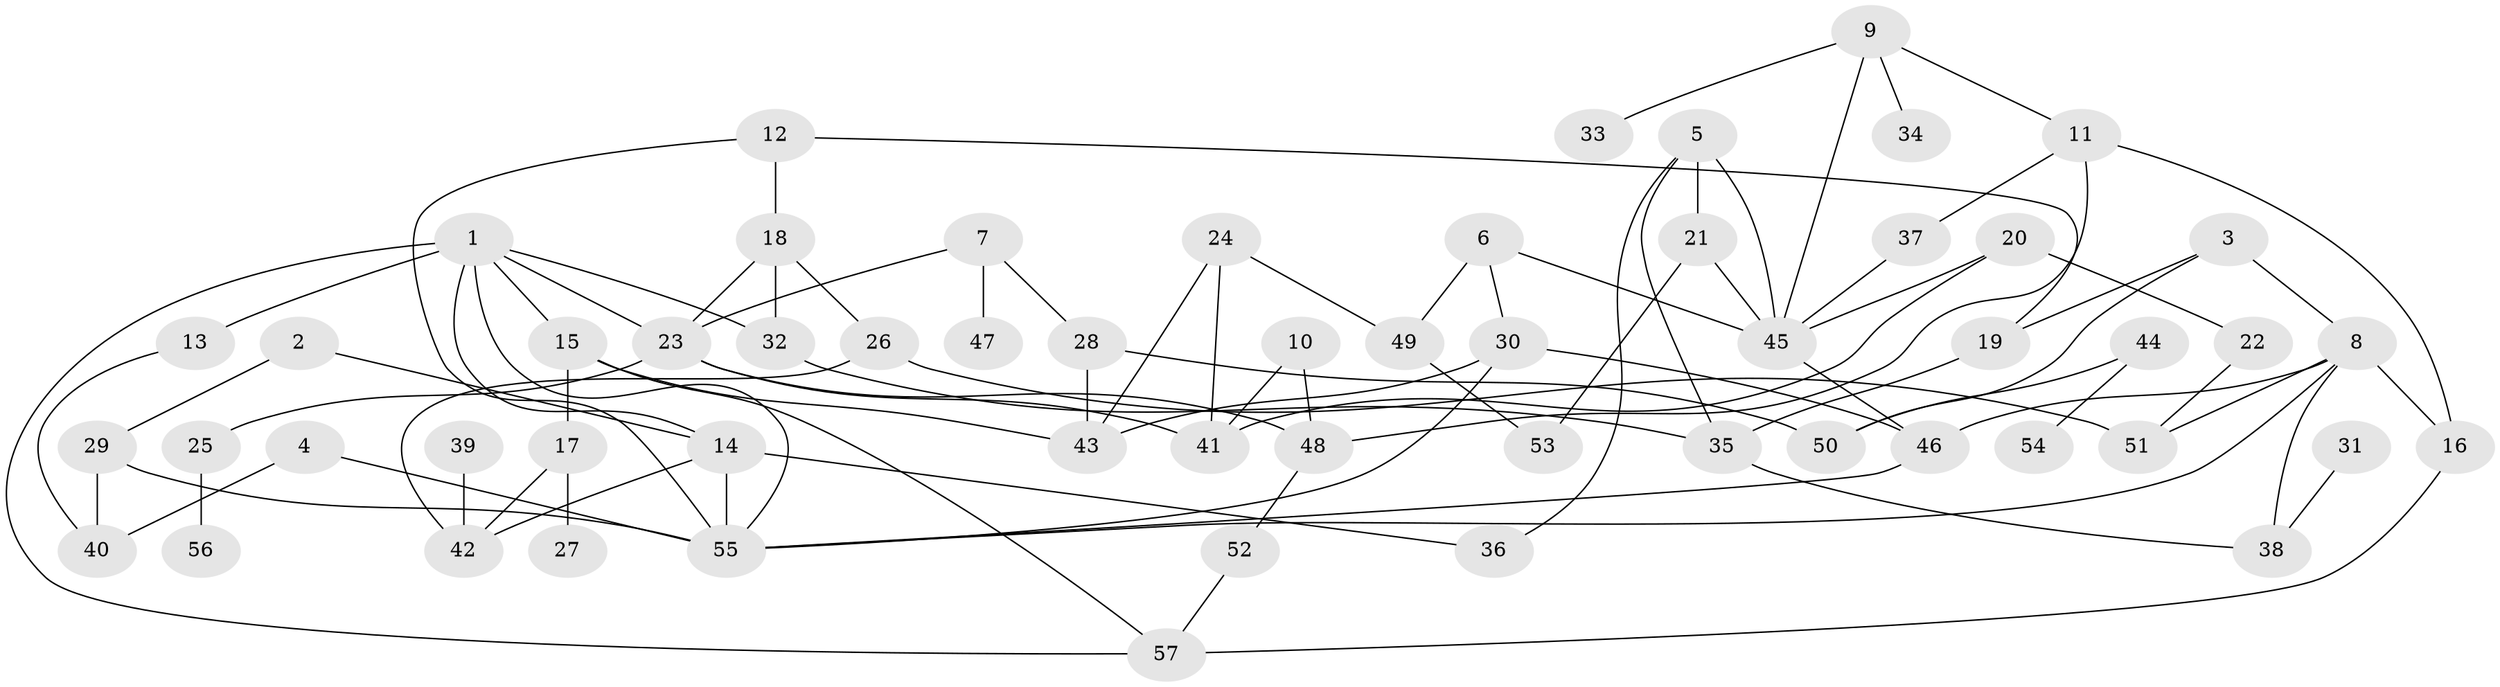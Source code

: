 // original degree distribution, {6: 0.06140350877192982, 4: 0.09649122807017543, 3: 0.24561403508771928, 5: 0.043859649122807015, 7: 0.017543859649122806, 2: 0.2807017543859649, 1: 0.2543859649122807}
// Generated by graph-tools (version 1.1) at 2025/01/03/09/25 03:01:12]
// undirected, 57 vertices, 89 edges
graph export_dot {
graph [start="1"]
  node [color=gray90,style=filled];
  1;
  2;
  3;
  4;
  5;
  6;
  7;
  8;
  9;
  10;
  11;
  12;
  13;
  14;
  15;
  16;
  17;
  18;
  19;
  20;
  21;
  22;
  23;
  24;
  25;
  26;
  27;
  28;
  29;
  30;
  31;
  32;
  33;
  34;
  35;
  36;
  37;
  38;
  39;
  40;
  41;
  42;
  43;
  44;
  45;
  46;
  47;
  48;
  49;
  50;
  51;
  52;
  53;
  54;
  55;
  56;
  57;
  1 -- 13 [weight=2.0];
  1 -- 14 [weight=1.0];
  1 -- 15 [weight=1.0];
  1 -- 23 [weight=1.0];
  1 -- 32 [weight=1.0];
  1 -- 55 [weight=1.0];
  1 -- 57 [weight=1.0];
  2 -- 14 [weight=1.0];
  2 -- 29 [weight=1.0];
  3 -- 8 [weight=1.0];
  3 -- 19 [weight=1.0];
  3 -- 50 [weight=1.0];
  4 -- 40 [weight=1.0];
  4 -- 55 [weight=1.0];
  5 -- 21 [weight=1.0];
  5 -- 35 [weight=1.0];
  5 -- 36 [weight=1.0];
  5 -- 45 [weight=1.0];
  6 -- 30 [weight=1.0];
  6 -- 45 [weight=1.0];
  6 -- 49 [weight=1.0];
  7 -- 23 [weight=1.0];
  7 -- 28 [weight=1.0];
  7 -- 47 [weight=1.0];
  8 -- 16 [weight=1.0];
  8 -- 38 [weight=1.0];
  8 -- 46 [weight=1.0];
  8 -- 51 [weight=1.0];
  8 -- 55 [weight=1.0];
  9 -- 11 [weight=1.0];
  9 -- 33 [weight=1.0];
  9 -- 34 [weight=1.0];
  9 -- 45 [weight=1.0];
  10 -- 41 [weight=1.0];
  10 -- 48 [weight=1.0];
  11 -- 16 [weight=1.0];
  11 -- 37 [weight=1.0];
  11 -- 48 [weight=1.0];
  12 -- 18 [weight=1.0];
  12 -- 19 [weight=1.0];
  12 -- 55 [weight=1.0];
  13 -- 40 [weight=1.0];
  14 -- 36 [weight=1.0];
  14 -- 42 [weight=1.0];
  14 -- 55 [weight=1.0];
  15 -- 17 [weight=1.0];
  15 -- 43 [weight=1.0];
  15 -- 57 [weight=1.0];
  16 -- 57 [weight=1.0];
  17 -- 27 [weight=1.0];
  17 -- 42 [weight=1.0];
  18 -- 23 [weight=1.0];
  18 -- 26 [weight=1.0];
  18 -- 32 [weight=1.0];
  19 -- 35 [weight=1.0];
  20 -- 22 [weight=1.0];
  20 -- 41 [weight=1.0];
  20 -- 45 [weight=1.0];
  21 -- 45 [weight=1.0];
  21 -- 53 [weight=1.0];
  22 -- 51 [weight=1.0];
  23 -- 25 [weight=1.0];
  23 -- 41 [weight=1.0];
  23 -- 48 [weight=1.0];
  24 -- 41 [weight=1.0];
  24 -- 43 [weight=1.0];
  24 -- 49 [weight=1.0];
  25 -- 56 [weight=1.0];
  26 -- 42 [weight=1.0];
  26 -- 51 [weight=1.0];
  28 -- 43 [weight=3.0];
  28 -- 50 [weight=1.0];
  29 -- 40 [weight=1.0];
  29 -- 55 [weight=2.0];
  30 -- 43 [weight=1.0];
  30 -- 46 [weight=1.0];
  30 -- 55 [weight=1.0];
  31 -- 38 [weight=1.0];
  32 -- 35 [weight=1.0];
  35 -- 38 [weight=1.0];
  37 -- 45 [weight=1.0];
  39 -- 42 [weight=1.0];
  44 -- 50 [weight=1.0];
  44 -- 54 [weight=1.0];
  45 -- 46 [weight=1.0];
  46 -- 55 [weight=1.0];
  48 -- 52 [weight=1.0];
  49 -- 53 [weight=1.0];
  52 -- 57 [weight=1.0];
}
